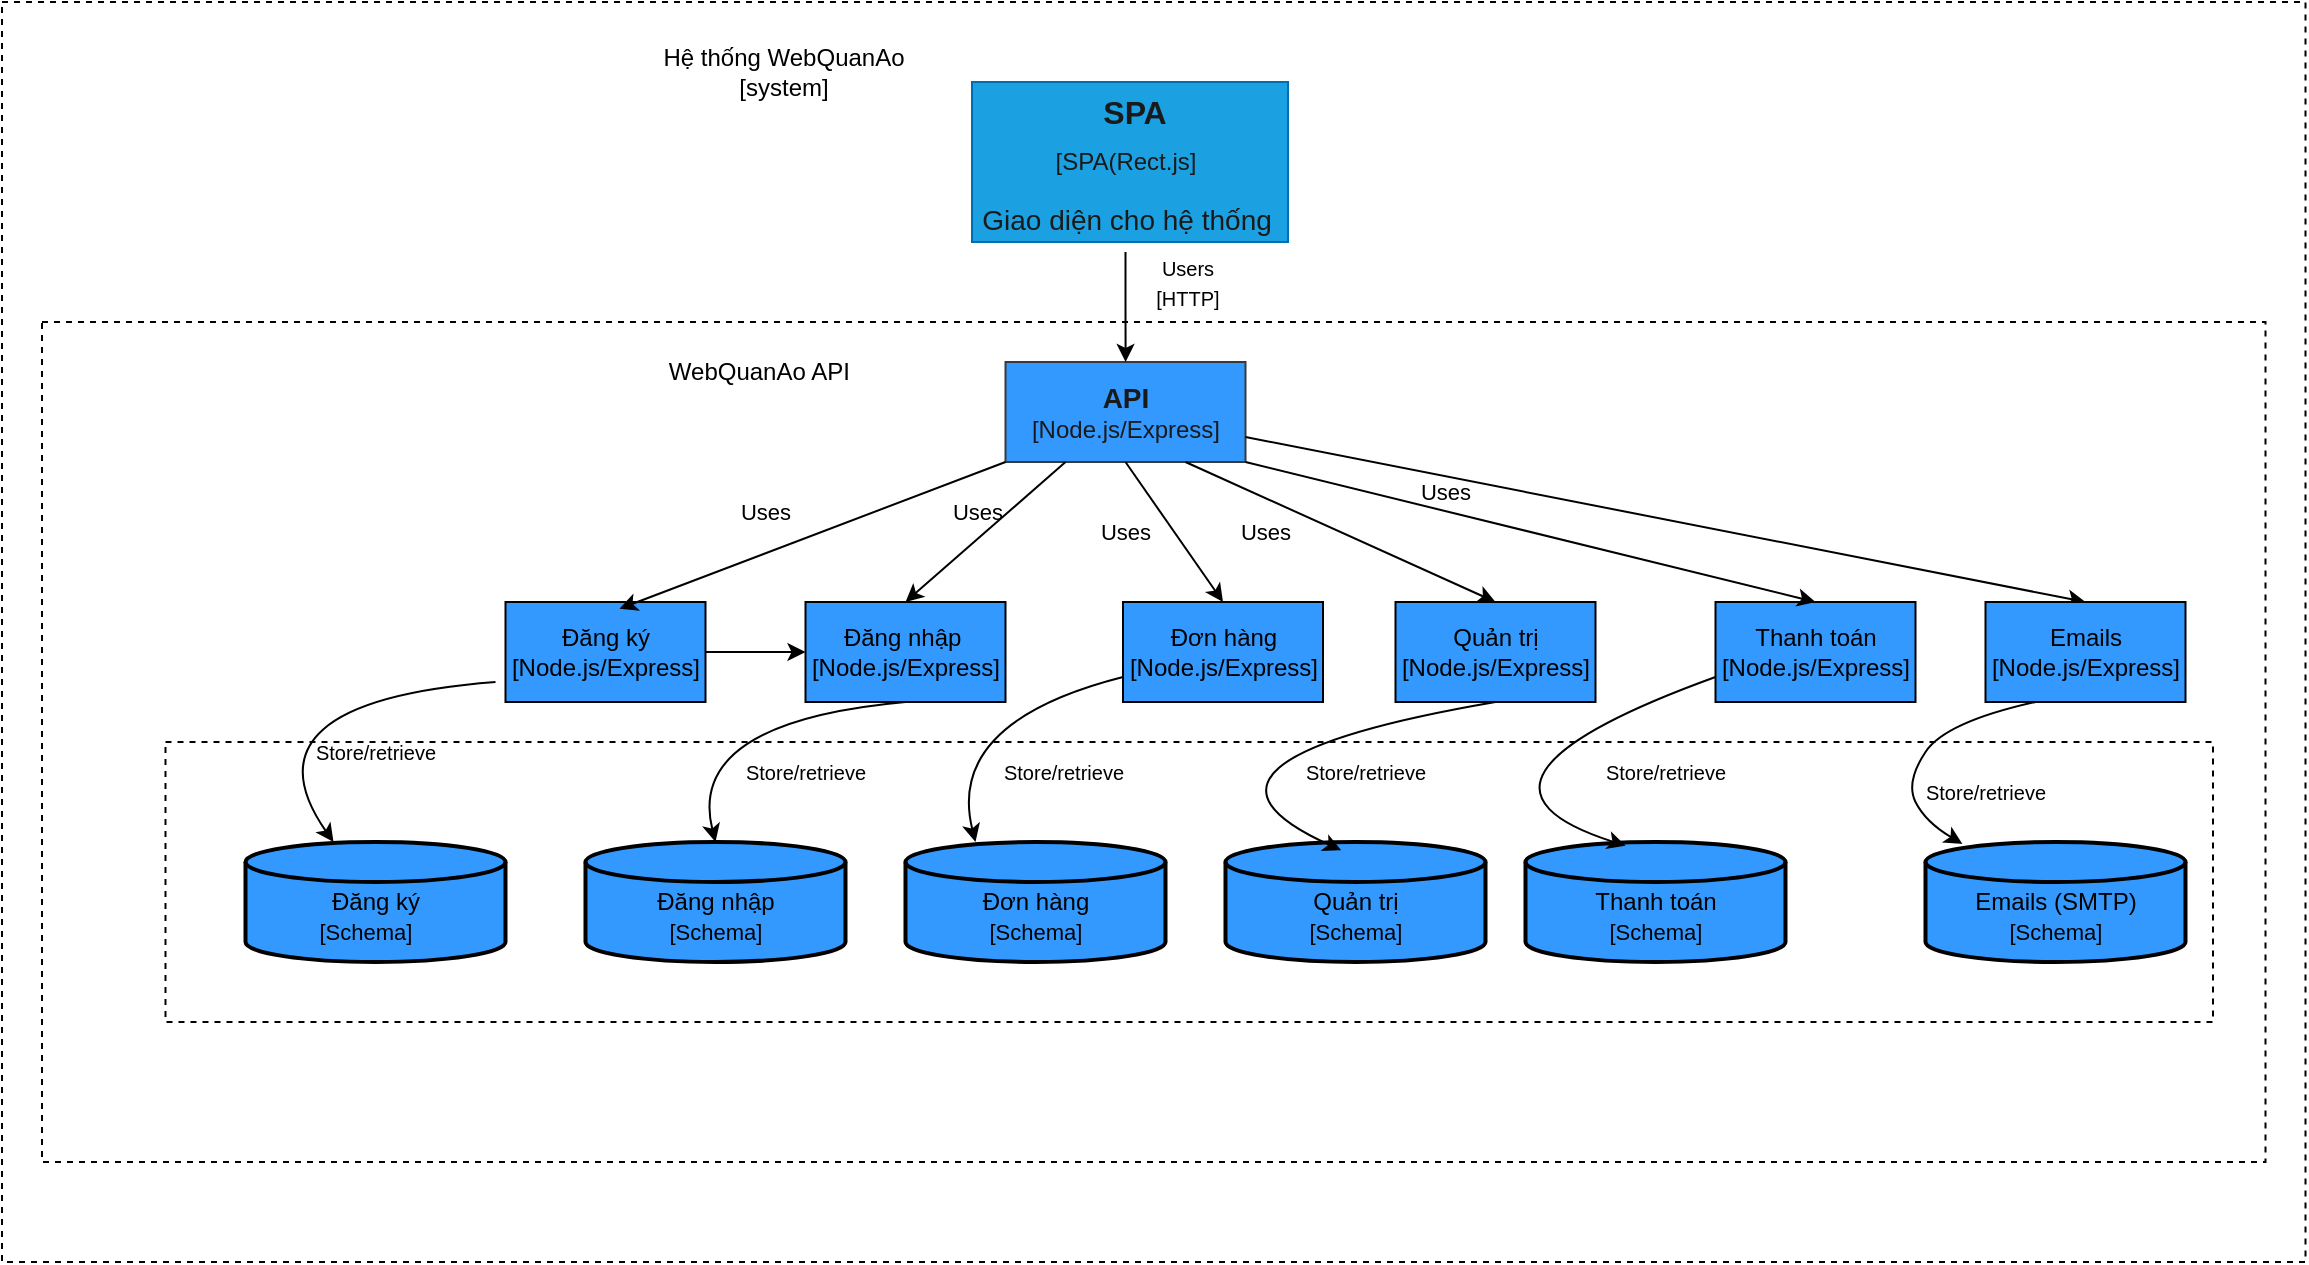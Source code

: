 <mxfile version="28.2.6">
  <diagram name="Trang-1" id="6Rfmhx4rSNbf7fr2o9IV">
    <mxGraphModel grid="1" page="1" gridSize="10" guides="1" tooltips="1" connect="1" arrows="1" fold="1" pageScale="1" pageWidth="850" pageHeight="1100" math="0" shadow="0">
      <root>
        <mxCell id="0" />
        <mxCell id="1" parent="0" />
        <mxCell id="PJG6s3csiKZK7TlWtAWH-1" value="" style="rounded=0;whiteSpace=wrap;html=1;dashed=1;" vertex="1" parent="1">
          <mxGeometry x="320" y="320" width="1151.75" height="630" as="geometry" />
        </mxCell>
        <mxCell id="PJG6s3csiKZK7TlWtAWH-2" value="" style="rounded=0;whiteSpace=wrap;html=1;dashed=1;" vertex="1" parent="1">
          <mxGeometry x="340" y="480" width="1111.75" height="420" as="geometry" />
        </mxCell>
        <mxCell id="PJG6s3csiKZK7TlWtAWH-3" value="" style="rounded=0;whiteSpace=wrap;html=1;dashed=1;" vertex="1" parent="1">
          <mxGeometry x="401.75" y="690" width="1023.75" height="140" as="geometry" />
        </mxCell>
        <mxCell id="PJG6s3csiKZK7TlWtAWH-4" value="Hệ thống WebQuanAo&lt;div&gt;[system]&lt;/div&gt;" style="text;html=1;align=center;verticalAlign=middle;whiteSpace=wrap;rounded=0;" vertex="1" parent="1">
          <mxGeometry x="620" y="340" width="181.75" height="30" as="geometry" />
        </mxCell>
        <mxCell id="PJG6s3csiKZK7TlWtAWH-5" value="&lt;b&gt;&lt;font style=&quot;font-size: 14px; color: rgb(26, 26, 26);&quot;&gt;API&lt;/font&gt;&lt;/b&gt;&lt;div&gt;&lt;font style=&quot;color: rgb(26, 26, 26);&quot;&gt;[Node.js/Express]&lt;/font&gt;&lt;/div&gt;" style="rounded=0;whiteSpace=wrap;html=1;fillColor=#3399FF;strokeColor=#36393d;" vertex="1" parent="1">
          <mxGeometry x="821.75" y="500" width="120" height="50" as="geometry" />
        </mxCell>
        <mxCell id="PJG6s3csiKZK7TlWtAWH-6" value="" style="edgeStyle=orthogonalEdgeStyle;rounded=0;orthogonalLoop=1;jettySize=auto;html=1;" edge="1" parent="1" source="PJG6s3csiKZK7TlWtAWH-7" target="PJG6s3csiKZK7TlWtAWH-8">
          <mxGeometry relative="1" as="geometry" />
        </mxCell>
        <mxCell id="PJG6s3csiKZK7TlWtAWH-7" value="&lt;div&gt;Đăng ký [Node.js/Express]&lt;/div&gt;" style="rounded=0;whiteSpace=wrap;html=1;fillColor=#3399FF;" vertex="1" parent="1">
          <mxGeometry x="571.75" y="620" width="100" height="50" as="geometry" />
        </mxCell>
        <mxCell id="PJG6s3csiKZK7TlWtAWH-8" value="Đăng nhập&amp;nbsp;&lt;br&gt;&lt;div&gt;[Node.js/Express]&lt;/div&gt;" style="rounded=0;whiteSpace=wrap;html=1;fillColor=#3399FF;" vertex="1" parent="1">
          <mxGeometry x="721.75" y="620" width="100" height="50" as="geometry" />
        </mxCell>
        <mxCell id="PJG6s3csiKZK7TlWtAWH-9" value="Đơn hàng&lt;br&gt;&lt;div&gt;[Node.js/Express]&lt;/div&gt;" style="rounded=0;whiteSpace=wrap;html=1;fillColor=#3399FF;" vertex="1" parent="1">
          <mxGeometry x="880.5" y="620" width="100" height="50" as="geometry" />
        </mxCell>
        <mxCell id="PJG6s3csiKZK7TlWtAWH-10" value="Quản trị&lt;div&gt;[Node.js/Express]&lt;/div&gt;" style="rounded=0;whiteSpace=wrap;html=1;fillColor=#3399FF;" vertex="1" parent="1">
          <mxGeometry x="1016.75" y="620" width="100" height="50" as="geometry" />
        </mxCell>
        <mxCell id="PJG6s3csiKZK7TlWtAWH-11" value="Thanh toán&lt;div&gt;[Node.js/Express]&lt;/div&gt;" style="rounded=0;whiteSpace=wrap;html=1;fillColor=#3399FF;" vertex="1" parent="1">
          <mxGeometry x="1176.75" y="620" width="100" height="50" as="geometry" />
        </mxCell>
        <mxCell id="PJG6s3csiKZK7TlWtAWH-12" value="" style="endArrow=classic;html=1;rounded=0;entryX=0.57;entryY=0.068;entryDx=0;entryDy=0;entryPerimeter=0;exitX=0;exitY=1;exitDx=0;exitDy=0;" edge="1" parent="1" source="PJG6s3csiKZK7TlWtAWH-5" target="PJG6s3csiKZK7TlWtAWH-7">
          <mxGeometry width="50" height="50" relative="1" as="geometry">
            <mxPoint x="881.75" y="640" as="sourcePoint" />
            <mxPoint x="931.75" y="590" as="targetPoint" />
          </mxGeometry>
        </mxCell>
        <mxCell id="PJG6s3csiKZK7TlWtAWH-13" value="" style="endArrow=classic;html=1;rounded=0;entryX=0.5;entryY=0;entryDx=0;entryDy=0;exitX=0.25;exitY=1;exitDx=0;exitDy=0;" edge="1" parent="1" source="PJG6s3csiKZK7TlWtAWH-5" target="PJG6s3csiKZK7TlWtAWH-8">
          <mxGeometry width="50" height="50" relative="1" as="geometry">
            <mxPoint x="881.75" y="640" as="sourcePoint" />
            <mxPoint x="931.75" y="590" as="targetPoint" />
          </mxGeometry>
        </mxCell>
        <mxCell id="PJG6s3csiKZK7TlWtAWH-14" value="" style="endArrow=classic;html=1;rounded=0;entryX=0.5;entryY=0;entryDx=0;entryDy=0;exitX=0.5;exitY=1;exitDx=0;exitDy=0;" edge="1" parent="1" source="PJG6s3csiKZK7TlWtAWH-5" target="PJG6s3csiKZK7TlWtAWH-9">
          <mxGeometry width="50" height="50" relative="1" as="geometry">
            <mxPoint x="881.75" y="640" as="sourcePoint" />
            <mxPoint x="931.75" y="590" as="targetPoint" />
          </mxGeometry>
        </mxCell>
        <mxCell id="PJG6s3csiKZK7TlWtAWH-15" value="" style="endArrow=classic;html=1;rounded=0;entryX=0.5;entryY=0;entryDx=0;entryDy=0;exitX=0.75;exitY=1;exitDx=0;exitDy=0;" edge="1" parent="1" source="PJG6s3csiKZK7TlWtAWH-5" target="PJG6s3csiKZK7TlWtAWH-10">
          <mxGeometry width="50" height="50" relative="1" as="geometry">
            <mxPoint x="881.75" y="640" as="sourcePoint" />
            <mxPoint x="931.75" y="590" as="targetPoint" />
          </mxGeometry>
        </mxCell>
        <mxCell id="PJG6s3csiKZK7TlWtAWH-16" value="" style="endArrow=classic;html=1;rounded=0;entryX=0.5;entryY=0;entryDx=0;entryDy=0;exitX=1;exitY=1;exitDx=0;exitDy=0;" edge="1" parent="1" source="PJG6s3csiKZK7TlWtAWH-5" target="PJG6s3csiKZK7TlWtAWH-11">
          <mxGeometry width="50" height="50" relative="1" as="geometry">
            <mxPoint x="881.75" y="640" as="sourcePoint" />
            <mxPoint x="931.75" y="590" as="targetPoint" />
          </mxGeometry>
        </mxCell>
        <mxCell id="PJG6s3csiKZK7TlWtAWH-17" value="Đăng ký" style="strokeWidth=2;html=1;shape=mxgraph.flowchart.database;whiteSpace=wrap;fillColor=#3399FF;" vertex="1" parent="1">
          <mxGeometry x="441.75" y="740" width="130" height="60" as="geometry" />
        </mxCell>
        <mxCell id="PJG6s3csiKZK7TlWtAWH-18" value="Đăng nhập" style="strokeWidth=2;html=1;shape=mxgraph.flowchart.database;whiteSpace=wrap;fillColor=#3399FF;" vertex="1" parent="1">
          <mxGeometry x="611.75" y="740" width="130" height="60" as="geometry" />
        </mxCell>
        <mxCell id="PJG6s3csiKZK7TlWtAWH-19" value="Đơn hàng" style="strokeWidth=2;html=1;shape=mxgraph.flowchart.database;whiteSpace=wrap;fillColor=#3399FF;" vertex="1" parent="1">
          <mxGeometry x="771.75" y="740" width="130" height="60" as="geometry" />
        </mxCell>
        <mxCell id="PJG6s3csiKZK7TlWtAWH-20" value="Quản trị" style="strokeWidth=2;html=1;shape=mxgraph.flowchart.database;whiteSpace=wrap;fillColor=#3399FF;" vertex="1" parent="1">
          <mxGeometry x="931.75" y="740" width="130" height="60" as="geometry" />
        </mxCell>
        <mxCell id="PJG6s3csiKZK7TlWtAWH-21" value="Thanh toán" style="strokeWidth=2;html=1;shape=mxgraph.flowchart.database;whiteSpace=wrap;fillColor=#3399FF;" vertex="1" parent="1">
          <mxGeometry x="1081.75" y="740" width="130" height="60" as="geometry" />
        </mxCell>
        <mxCell id="PJG6s3csiKZK7TlWtAWH-22" value="" style="endArrow=classic;html=1;rounded=0;entryX=0.5;entryY=0;entryDx=0;entryDy=0;entryPerimeter=0;exitX=0.5;exitY=1;exitDx=0;exitDy=0;curved=1;" edge="1" parent="1" source="PJG6s3csiKZK7TlWtAWH-8" target="PJG6s3csiKZK7TlWtAWH-18">
          <mxGeometry width="50" height="50" relative="1" as="geometry">
            <mxPoint x="881.75" y="640" as="sourcePoint" />
            <mxPoint x="931.75" y="590" as="targetPoint" />
            <Array as="points">
              <mxPoint x="661.75" y="680" />
            </Array>
          </mxGeometry>
        </mxCell>
        <mxCell id="PJG6s3csiKZK7TlWtAWH-23" value="" style="endArrow=classic;html=1;rounded=0;entryX=0.445;entryY=0.068;entryDx=0;entryDy=0;entryPerimeter=0;exitX=0.5;exitY=1;exitDx=0;exitDy=0;curved=1;" edge="1" parent="1" source="PJG6s3csiKZK7TlWtAWH-10" target="PJG6s3csiKZK7TlWtAWH-20">
          <mxGeometry width="50" height="50" relative="1" as="geometry">
            <mxPoint x="881.75" y="640" as="sourcePoint" />
            <mxPoint x="931.75" y="590" as="targetPoint" />
            <Array as="points">
              <mxPoint x="891.75" y="700" />
            </Array>
          </mxGeometry>
        </mxCell>
        <mxCell id="PJG6s3csiKZK7TlWtAWH-24" value="" style="whiteSpace=wrap;html=1;strokeColor=#006EAF;fillColor=#1ba1e2;fontColor=#ffffff;" vertex="1" parent="1">
          <mxGeometry x="805" y="360" width="158" height="80" as="geometry" />
        </mxCell>
        <mxCell id="PJG6s3csiKZK7TlWtAWH-25" value="SPA" style="text;html=1;align=center;verticalAlign=middle;whiteSpace=wrap;rounded=0;fontColor=#FFFFFF;" vertex="1" parent="1">
          <mxGeometry x="837.5" y="330" width="105" height="30" as="geometry" />
        </mxCell>
        <mxCell id="PJG6s3csiKZK7TlWtAWH-26" value="&lt;font style=&quot;color: rgb(26, 26, 26);&quot;&gt;[SPA(Rect.js]&lt;/font&gt;" style="text;html=1;align=center;verticalAlign=middle;whiteSpace=wrap;rounded=0;" vertex="1" parent="1">
          <mxGeometry x="831.75" y="385" width="100" height="30" as="geometry" />
        </mxCell>
        <mxCell id="PJG6s3csiKZK7TlWtAWH-27" value="" style="edgeStyle=orthogonalEdgeStyle;rounded=0;orthogonalLoop=1;jettySize=auto;html=1;" edge="1" parent="1" source="PJG6s3csiKZK7TlWtAWH-28" target="PJG6s3csiKZK7TlWtAWH-5">
          <mxGeometry relative="1" as="geometry" />
        </mxCell>
        <mxCell id="PJG6s3csiKZK7TlWtAWH-28" value="&lt;font style=&quot;font-size: 14px; color: rgb(26, 26, 26);&quot;&gt;Giao diện cho hệ thống&lt;/font&gt;" style="text;html=1;align=center;verticalAlign=middle;whiteSpace=wrap;rounded=0;" vertex="1" parent="1">
          <mxGeometry x="800.5" y="412" width="162.5" height="33" as="geometry" />
        </mxCell>
        <mxCell id="PJG6s3csiKZK7TlWtAWH-29" value="&lt;font style=&quot;font-size: 16px; color: rgb(26, 26, 26);&quot;&gt;&lt;b style=&quot;&quot;&gt;SPA&lt;/b&gt;&lt;/font&gt;" style="text;html=1;align=center;verticalAlign=middle;whiteSpace=wrap;rounded=0;" vertex="1" parent="1">
          <mxGeometry x="820.5" y="360" width="131" height="30" as="geometry" />
        </mxCell>
        <mxCell id="PJG6s3csiKZK7TlWtAWH-30" value="&lt;font style=&quot;font-size: 10px;&quot;&gt;Users [HTTP]&lt;/font&gt;" style="text;html=1;align=center;verticalAlign=middle;whiteSpace=wrap;rounded=0;" vertex="1" parent="1">
          <mxGeometry x="882.5" y="445" width="60" height="30" as="geometry" />
        </mxCell>
        <mxCell id="PJG6s3csiKZK7TlWtAWH-31" value="&lt;font&gt;&amp;nbsp;WebQuanAo API&lt;/font&gt;" style="text;html=1;align=center;verticalAlign=middle;whiteSpace=wrap;rounded=0;" vertex="1" parent="1">
          <mxGeometry x="631.75" y="490" width="130" height="30" as="geometry" />
        </mxCell>
        <mxCell id="PJG6s3csiKZK7TlWtAWH-32" value="&lt;font style=&quot;font-size: 11px;&quot;&gt;[Schema&lt;/font&gt;&lt;font style=&quot;font-size: 11px;&quot;&gt;]&lt;/font&gt;" style="text;html=1;align=center;verticalAlign=middle;whiteSpace=wrap;rounded=0;" vertex="1" parent="1">
          <mxGeometry x="471.75" y="770" width="60" height="30" as="geometry" />
        </mxCell>
        <mxCell id="PJG6s3csiKZK7TlWtAWH-33" value="&lt;font style=&quot;font-size: 11px;&quot;&gt;[Schema&lt;/font&gt;&lt;font style=&quot;font-size: 11px;&quot;&gt;]&lt;/font&gt;" style="text;html=1;align=center;verticalAlign=middle;whiteSpace=wrap;rounded=0;" vertex="1" parent="1">
          <mxGeometry x="646.75" y="770" width="60" height="30" as="geometry" />
        </mxCell>
        <mxCell id="PJG6s3csiKZK7TlWtAWH-34" value="&lt;font style=&quot;font-size: 11px;&quot;&gt;[Schema&lt;/font&gt;&lt;font style=&quot;font-size: 11px;&quot;&gt;]&lt;/font&gt;" style="text;html=1;align=center;verticalAlign=middle;whiteSpace=wrap;rounded=0;" vertex="1" parent="1">
          <mxGeometry x="806.75" y="770" width="60" height="30" as="geometry" />
        </mxCell>
        <mxCell id="PJG6s3csiKZK7TlWtAWH-35" value="&lt;font style=&quot;font-size: 11px;&quot;&gt;[Schema&lt;/font&gt;&lt;font style=&quot;font-size: 11px;&quot;&gt;]&lt;/font&gt;" style="text;html=1;align=center;verticalAlign=middle;whiteSpace=wrap;rounded=0;" vertex="1" parent="1">
          <mxGeometry x="966.75" y="770" width="60" height="30" as="geometry" />
        </mxCell>
        <mxCell id="PJG6s3csiKZK7TlWtAWH-36" value="&lt;font style=&quot;font-size: 11px;&quot;&gt;[Schema&lt;/font&gt;&lt;font style=&quot;font-size: 11px;&quot;&gt;]&lt;/font&gt;" style="text;html=1;align=center;verticalAlign=middle;whiteSpace=wrap;rounded=0;" vertex="1" parent="1">
          <mxGeometry x="1116.75" y="770" width="60" height="30" as="geometry" />
        </mxCell>
        <mxCell id="PJG6s3csiKZK7TlWtAWH-37" value="&lt;font style=&quot;font-size: 10px;&quot;&gt;Store/retrieve&lt;/font&gt;" style="text;html=1;align=center;verticalAlign=middle;whiteSpace=wrap;rounded=0;" vertex="1" parent="1">
          <mxGeometry x="476.75" y="680" width="60" height="30" as="geometry" />
        </mxCell>
        <mxCell id="PJG6s3csiKZK7TlWtAWH-38" value="&lt;font style=&quot;font-size: 10px;&quot;&gt;Store/retrieve&lt;/font&gt;" style="text;html=1;align=center;verticalAlign=middle;whiteSpace=wrap;rounded=0;" vertex="1" parent="1">
          <mxGeometry x="691.75" y="690" width="60" height="30" as="geometry" />
        </mxCell>
        <mxCell id="PJG6s3csiKZK7TlWtAWH-39" value="&lt;font style=&quot;font-size: 10px;&quot;&gt;Store/retrieve&lt;/font&gt;" style="text;html=1;align=center;verticalAlign=middle;whiteSpace=wrap;rounded=0;" vertex="1" parent="1">
          <mxGeometry x="820.5" y="690" width="60" height="30" as="geometry" />
        </mxCell>
        <mxCell id="PJG6s3csiKZK7TlWtAWH-40" value="&lt;font style=&quot;font-size: 10px;&quot;&gt;Store/retrieve&lt;/font&gt;" style="text;html=1;align=center;verticalAlign=middle;whiteSpace=wrap;rounded=0;" vertex="1" parent="1">
          <mxGeometry x="971.75" y="690" width="60" height="30" as="geometry" />
        </mxCell>
        <mxCell id="PJG6s3csiKZK7TlWtAWH-41" value="&lt;font style=&quot;font-size: 10px;&quot;&gt;Store/retrieve&lt;/font&gt;" style="text;html=1;align=center;verticalAlign=middle;whiteSpace=wrap;rounded=0;" vertex="1" parent="1">
          <mxGeometry x="1101.75" y="690" width="100" height="30" as="geometry" />
        </mxCell>
        <mxCell id="PJG6s3csiKZK7TlWtAWH-42" value="&lt;font style=&quot;font-size: 11px;&quot;&gt;Uses&lt;/font&gt;" style="text;html=1;align=center;verticalAlign=middle;whiteSpace=wrap;rounded=0;" vertex="1" parent="1">
          <mxGeometry x="671.75" y="560" width="60" height="30" as="geometry" />
        </mxCell>
        <mxCell id="PJG6s3csiKZK7TlWtAWH-43" value="&lt;font style=&quot;font-size: 11px;&quot;&gt;Uses&lt;/font&gt;" style="text;html=1;align=center;verticalAlign=middle;whiteSpace=wrap;rounded=0;" vertex="1" parent="1">
          <mxGeometry x="777.5" y="560" width="60" height="30" as="geometry" />
        </mxCell>
        <mxCell id="PJG6s3csiKZK7TlWtAWH-44" value="&lt;font style=&quot;font-size: 11px;&quot;&gt;Uses&lt;/font&gt;" style="text;html=1;align=center;verticalAlign=middle;whiteSpace=wrap;rounded=0;" vertex="1" parent="1">
          <mxGeometry x="851.75" y="570" width="60" height="30" as="geometry" />
        </mxCell>
        <mxCell id="PJG6s3csiKZK7TlWtAWH-45" value="&lt;font style=&quot;font-size: 11px;&quot;&gt;Uses&lt;/font&gt;" style="text;html=1;align=center;verticalAlign=middle;whiteSpace=wrap;rounded=0;" vertex="1" parent="1">
          <mxGeometry x="921.75" y="570" width="60" height="30" as="geometry" />
        </mxCell>
        <mxCell id="PJG6s3csiKZK7TlWtAWH-46" value="&lt;font style=&quot;font-size: 11px;&quot;&gt;Uses&lt;/font&gt;" style="text;html=1;align=center;verticalAlign=middle;whiteSpace=wrap;rounded=0;" vertex="1" parent="1">
          <mxGeometry x="1011.75" y="550" width="60" height="30" as="geometry" />
        </mxCell>
        <mxCell id="PJG6s3csiKZK7TlWtAWH-47" value="" style="endArrow=classic;html=1;rounded=0;exitX=1;exitY=0.75;exitDx=0;exitDy=0;entryX=0.5;entryY=0;entryDx=0;entryDy=0;" edge="1" parent="1" source="PJG6s3csiKZK7TlWtAWH-5" target="PJG6s3csiKZK7TlWtAWH-48">
          <mxGeometry width="50" height="50" relative="1" as="geometry">
            <mxPoint x="1211.75" y="590" as="sourcePoint" />
            <mxPoint x="1401.75" y="620" as="targetPoint" />
          </mxGeometry>
        </mxCell>
        <mxCell id="PJG6s3csiKZK7TlWtAWH-48" value="Emails&lt;div&gt;[Node.js/Express]&lt;/div&gt;" style="rounded=0;whiteSpace=wrap;html=1;fillColor=#3399FF;" vertex="1" parent="1">
          <mxGeometry x="1311.75" y="620" width="100" height="50" as="geometry" />
        </mxCell>
        <mxCell id="PJG6s3csiKZK7TlWtAWH-49" value="&lt;font style=&quot;font-size: 10px;&quot;&gt;Store/retrieve&lt;/font&gt;" style="text;html=1;align=center;verticalAlign=middle;whiteSpace=wrap;rounded=0;" vertex="1" parent="1">
          <mxGeometry x="1261.75" y="700" width="100" height="30" as="geometry" />
        </mxCell>
        <mxCell id="PJG6s3csiKZK7TlWtAWH-50" value="" style="endArrow=classic;html=1;rounded=0;curved=1;exitX=0.25;exitY=1;exitDx=0;exitDy=0;entryX=0.142;entryY=0.016;entryDx=0;entryDy=0;entryPerimeter=0;" edge="1" parent="1" source="PJG6s3csiKZK7TlWtAWH-48" target="PJG6s3csiKZK7TlWtAWH-51">
          <mxGeometry width="50" height="50" relative="1" as="geometry">
            <mxPoint x="1391.75" y="680" as="sourcePoint" />
            <mxPoint x="1301.75" y="740" as="targetPoint" />
            <Array as="points">
              <mxPoint x="1291.75" y="680" />
              <mxPoint x="1271.75" y="710" />
              <mxPoint x="1281.75" y="730" />
            </Array>
          </mxGeometry>
        </mxCell>
        <mxCell id="PJG6s3csiKZK7TlWtAWH-51" value="Emails (SMTP)" style="strokeWidth=2;html=1;shape=mxgraph.flowchart.database;whiteSpace=wrap;fillColor=#3399FF;" vertex="1" parent="1">
          <mxGeometry x="1281.75" y="740" width="130" height="60" as="geometry" />
        </mxCell>
        <mxCell id="PJG6s3csiKZK7TlWtAWH-52" value="&lt;font style=&quot;font-size: 11px;&quot;&gt;[Schema&lt;/font&gt;&lt;font style=&quot;font-size: 11px;&quot;&gt;]&lt;/font&gt;" style="text;html=1;align=center;verticalAlign=middle;whiteSpace=wrap;rounded=0;" vertex="1" parent="1">
          <mxGeometry x="1316.75" y="770" width="60" height="30" as="geometry" />
        </mxCell>
        <mxCell id="PJG6s3csiKZK7TlWtAWH-53" value="" style="endArrow=classic;html=1;rounded=0;entryX=0.5;entryY=0;entryDx=0;entryDy=0;entryPerimeter=0;exitX=0;exitY=0.75;exitDx=0;exitDy=0;curved=1;" edge="1" parent="1" source="PJG6s3csiKZK7TlWtAWH-9">
          <mxGeometry width="50" height="50" relative="1" as="geometry">
            <mxPoint x="921.75" y="670" as="sourcePoint" />
            <mxPoint x="806.75" y="740" as="targetPoint" />
            <Array as="points">
              <mxPoint x="791.75" y="680" />
            </Array>
          </mxGeometry>
        </mxCell>
        <mxCell id="PJG6s3csiKZK7TlWtAWH-54" value="" style="endArrow=classic;html=1;rounded=0;exitX=0.5;exitY=1;exitDx=0;exitDy=0;curved=1;" edge="1" parent="1" target="PJG6s3csiKZK7TlWtAWH-17">
          <mxGeometry width="50" height="50" relative="1" as="geometry">
            <mxPoint x="566.75" y="660" as="sourcePoint" />
            <mxPoint x="451.75" y="730" as="targetPoint" />
            <Array as="points">
              <mxPoint x="436.75" y="670" />
            </Array>
          </mxGeometry>
        </mxCell>
        <mxCell id="PJG6s3csiKZK7TlWtAWH-55" value="" style="endArrow=classic;html=1;rounded=0;entryX=0.385;entryY=0.031;entryDx=0;entryDy=0;entryPerimeter=0;exitX=0;exitY=0.75;exitDx=0;exitDy=0;curved=1;" edge="1" parent="1" source="PJG6s3csiKZK7TlWtAWH-11" target="PJG6s3csiKZK7TlWtAWH-21">
          <mxGeometry width="50" height="50" relative="1" as="geometry">
            <mxPoint x="1161.75" y="700" as="sourcePoint" />
            <mxPoint x="1046.75" y="770" as="targetPoint" />
            <Array as="points">
              <mxPoint x="1031.75" y="710" />
            </Array>
          </mxGeometry>
        </mxCell>
      </root>
    </mxGraphModel>
  </diagram>
</mxfile>
